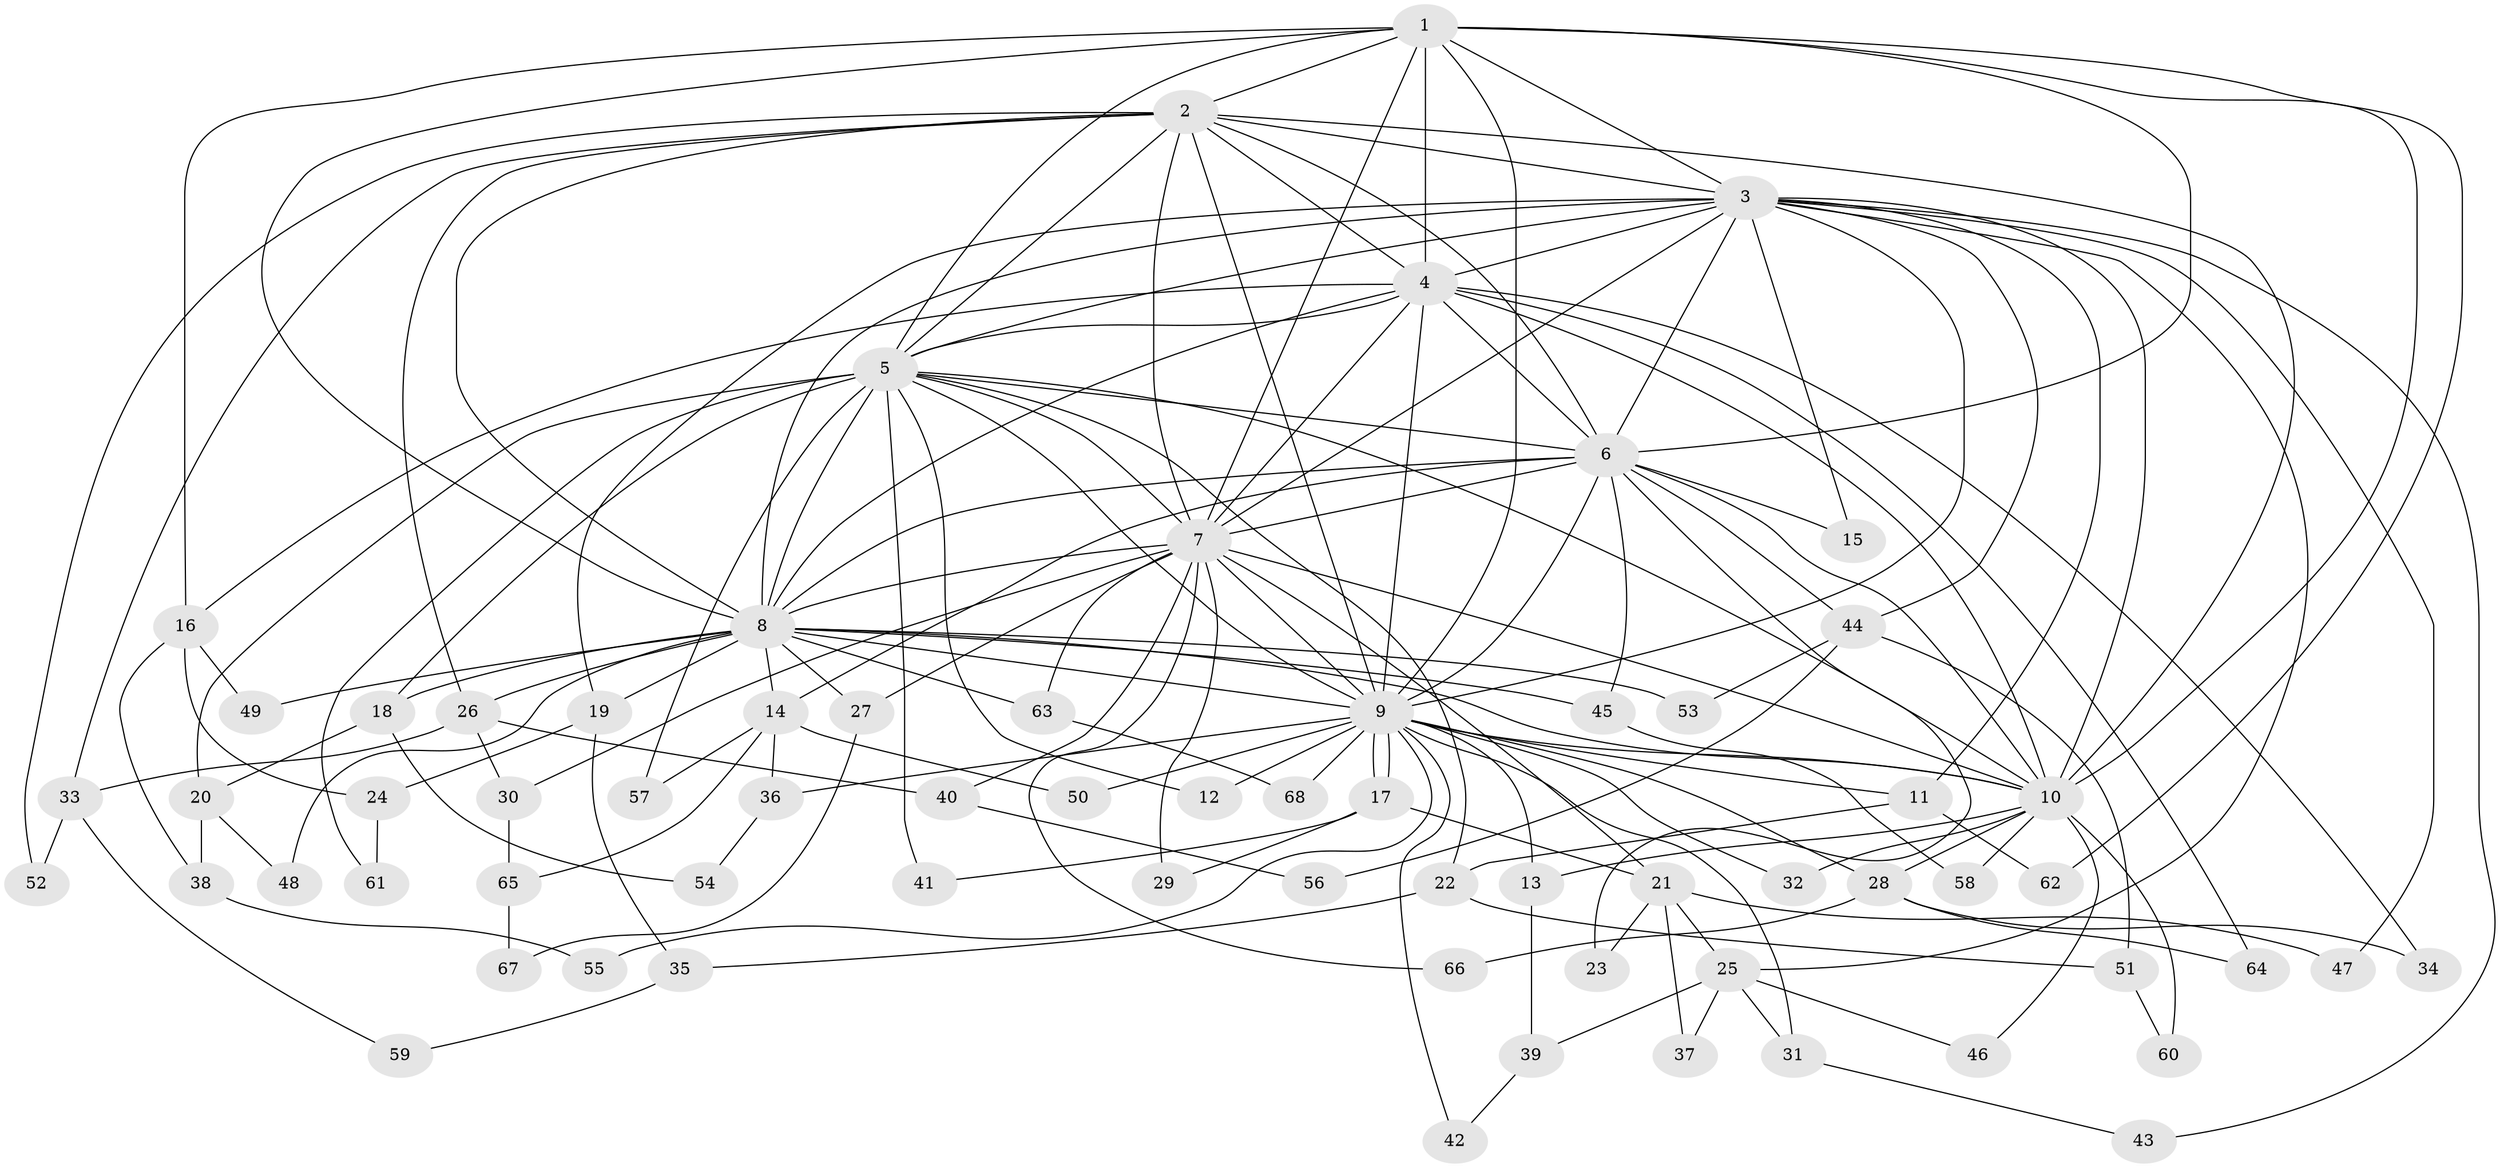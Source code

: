// Generated by graph-tools (version 1.1) at 2025/13/03/09/25 04:13:53]
// undirected, 68 vertices, 161 edges
graph export_dot {
graph [start="1"]
  node [color=gray90,style=filled];
  1;
  2;
  3;
  4;
  5;
  6;
  7;
  8;
  9;
  10;
  11;
  12;
  13;
  14;
  15;
  16;
  17;
  18;
  19;
  20;
  21;
  22;
  23;
  24;
  25;
  26;
  27;
  28;
  29;
  30;
  31;
  32;
  33;
  34;
  35;
  36;
  37;
  38;
  39;
  40;
  41;
  42;
  43;
  44;
  45;
  46;
  47;
  48;
  49;
  50;
  51;
  52;
  53;
  54;
  55;
  56;
  57;
  58;
  59;
  60;
  61;
  62;
  63;
  64;
  65;
  66;
  67;
  68;
  1 -- 2;
  1 -- 3;
  1 -- 4;
  1 -- 5;
  1 -- 6;
  1 -- 7;
  1 -- 8;
  1 -- 9;
  1 -- 10;
  1 -- 16;
  1 -- 62;
  2 -- 3;
  2 -- 4;
  2 -- 5;
  2 -- 6;
  2 -- 7;
  2 -- 8;
  2 -- 9;
  2 -- 10;
  2 -- 26;
  2 -- 33;
  2 -- 52;
  3 -- 4;
  3 -- 5;
  3 -- 6;
  3 -- 7;
  3 -- 8;
  3 -- 9;
  3 -- 10;
  3 -- 11;
  3 -- 15;
  3 -- 19;
  3 -- 25;
  3 -- 43;
  3 -- 44;
  3 -- 47;
  4 -- 5;
  4 -- 6;
  4 -- 7;
  4 -- 8;
  4 -- 9;
  4 -- 10;
  4 -- 16;
  4 -- 34;
  4 -- 64;
  5 -- 6;
  5 -- 7;
  5 -- 8;
  5 -- 9;
  5 -- 10;
  5 -- 12;
  5 -- 18;
  5 -- 20;
  5 -- 22;
  5 -- 41;
  5 -- 57;
  5 -- 61;
  6 -- 7;
  6 -- 8;
  6 -- 9;
  6 -- 10;
  6 -- 14;
  6 -- 15;
  6 -- 23;
  6 -- 44;
  6 -- 45;
  7 -- 8;
  7 -- 9;
  7 -- 10;
  7 -- 21;
  7 -- 27;
  7 -- 29;
  7 -- 30;
  7 -- 40;
  7 -- 63;
  7 -- 66;
  8 -- 9;
  8 -- 10;
  8 -- 14;
  8 -- 18;
  8 -- 19;
  8 -- 26;
  8 -- 27;
  8 -- 45;
  8 -- 48;
  8 -- 49;
  8 -- 53;
  8 -- 63;
  9 -- 10;
  9 -- 11;
  9 -- 12;
  9 -- 13;
  9 -- 17;
  9 -- 17;
  9 -- 28;
  9 -- 31;
  9 -- 32;
  9 -- 36;
  9 -- 42;
  9 -- 50;
  9 -- 55;
  9 -- 68;
  10 -- 13;
  10 -- 28;
  10 -- 32;
  10 -- 46;
  10 -- 58;
  10 -- 60;
  11 -- 22;
  11 -- 62;
  13 -- 39;
  14 -- 36;
  14 -- 50;
  14 -- 57;
  14 -- 65;
  16 -- 24;
  16 -- 38;
  16 -- 49;
  17 -- 21;
  17 -- 29;
  17 -- 41;
  18 -- 20;
  18 -- 54;
  19 -- 24;
  19 -- 35;
  20 -- 38;
  20 -- 48;
  21 -- 23;
  21 -- 25;
  21 -- 37;
  21 -- 47;
  22 -- 35;
  22 -- 51;
  24 -- 61;
  25 -- 31;
  25 -- 37;
  25 -- 39;
  25 -- 46;
  26 -- 30;
  26 -- 33;
  26 -- 40;
  27 -- 67;
  28 -- 34;
  28 -- 64;
  28 -- 66;
  30 -- 65;
  31 -- 43;
  33 -- 52;
  33 -- 59;
  35 -- 59;
  36 -- 54;
  38 -- 55;
  39 -- 42;
  40 -- 56;
  44 -- 51;
  44 -- 53;
  44 -- 56;
  45 -- 58;
  51 -- 60;
  63 -- 68;
  65 -- 67;
}
